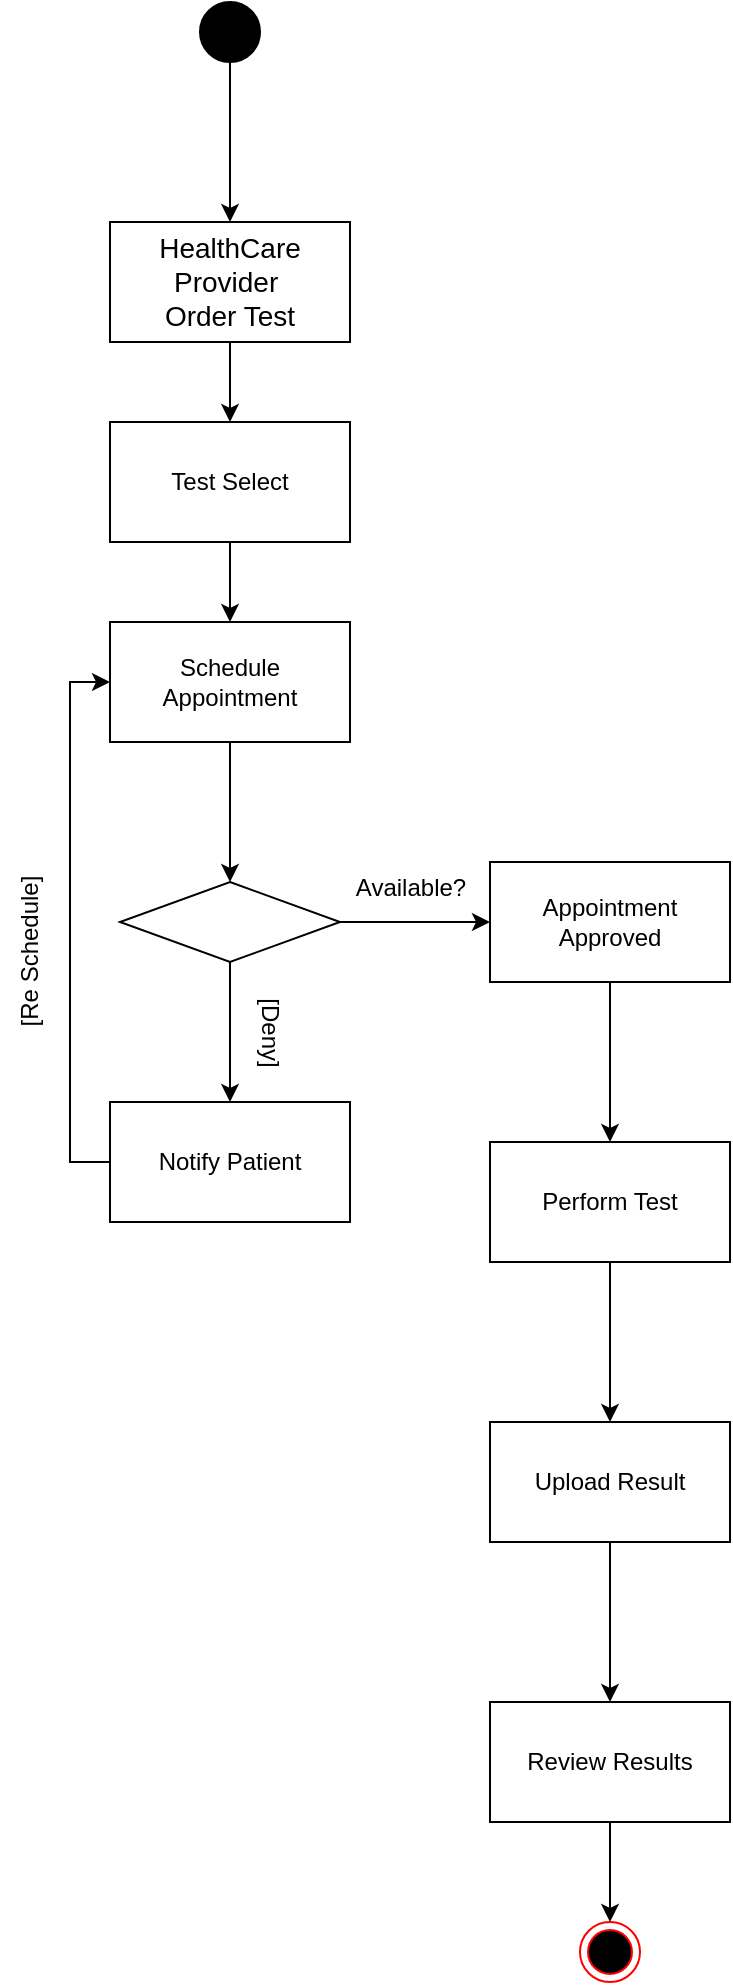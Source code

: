 <mxfile version="24.1.0" type="device">
  <diagram name="Page-1" id="7eSQWJ0iHS3bc-f31Acy">
    <mxGraphModel dx="491" dy="591" grid="1" gridSize="10" guides="1" tooltips="1" connect="1" arrows="1" fold="1" page="1" pageScale="1" pageWidth="850" pageHeight="1100" math="0" shadow="0">
      <root>
        <mxCell id="0" />
        <mxCell id="1" parent="0" />
        <mxCell id="_7xvFGk-__ZxKwtUNPZ5-5" style="edgeStyle=orthogonalEdgeStyle;rounded=0;orthogonalLoop=1;jettySize=auto;html=1;" edge="1" parent="1" source="_7xvFGk-__ZxKwtUNPZ5-1" target="_7xvFGk-__ZxKwtUNPZ5-2">
          <mxGeometry relative="1" as="geometry" />
        </mxCell>
        <mxCell id="_7xvFGk-__ZxKwtUNPZ5-1" value="" style="ellipse;fillColor=strokeColor;html=1;" vertex="1" parent="1">
          <mxGeometry x="515" y="40" width="30" height="30" as="geometry" />
        </mxCell>
        <mxCell id="_7xvFGk-__ZxKwtUNPZ5-4" value="" style="edgeStyle=orthogonalEdgeStyle;rounded=0;orthogonalLoop=1;jettySize=auto;html=1;" edge="1" parent="1" source="_7xvFGk-__ZxKwtUNPZ5-2" target="_7xvFGk-__ZxKwtUNPZ5-3">
          <mxGeometry relative="1" as="geometry" />
        </mxCell>
        <mxCell id="_7xvFGk-__ZxKwtUNPZ5-2" value="&lt;span style=&quot;font-size: 14px;&quot;&gt;HealthCare Provider&amp;nbsp;&lt;/span&gt;&lt;div&gt;&lt;span style=&quot;font-size: 14px;&quot;&gt;Order Test&lt;/span&gt;&lt;/div&gt;" style="rounded=0;whiteSpace=wrap;html=1;" vertex="1" parent="1">
          <mxGeometry x="470" y="150" width="120" height="60" as="geometry" />
        </mxCell>
        <mxCell id="_7xvFGk-__ZxKwtUNPZ5-7" value="" style="edgeStyle=orthogonalEdgeStyle;rounded=0;orthogonalLoop=1;jettySize=auto;html=1;" edge="1" parent="1" source="_7xvFGk-__ZxKwtUNPZ5-3" target="_7xvFGk-__ZxKwtUNPZ5-6">
          <mxGeometry relative="1" as="geometry" />
        </mxCell>
        <mxCell id="_7xvFGk-__ZxKwtUNPZ5-3" value="Test Select" style="whiteSpace=wrap;html=1;rounded=0;" vertex="1" parent="1">
          <mxGeometry x="470" y="250" width="120" height="60" as="geometry" />
        </mxCell>
        <mxCell id="_7xvFGk-__ZxKwtUNPZ5-9" value="" style="edgeStyle=orthogonalEdgeStyle;rounded=0;orthogonalLoop=1;jettySize=auto;html=1;" edge="1" parent="1" source="_7xvFGk-__ZxKwtUNPZ5-6" target="_7xvFGk-__ZxKwtUNPZ5-8">
          <mxGeometry relative="1" as="geometry" />
        </mxCell>
        <mxCell id="_7xvFGk-__ZxKwtUNPZ5-6" value="Schedule Appointment" style="rounded=0;whiteSpace=wrap;html=1;" vertex="1" parent="1">
          <mxGeometry x="470" y="350" width="120" height="60" as="geometry" />
        </mxCell>
        <mxCell id="_7xvFGk-__ZxKwtUNPZ5-11" value="" style="edgeStyle=orthogonalEdgeStyle;rounded=0;orthogonalLoop=1;jettySize=auto;html=1;" edge="1" parent="1" source="_7xvFGk-__ZxKwtUNPZ5-8" target="_7xvFGk-__ZxKwtUNPZ5-10">
          <mxGeometry relative="1" as="geometry" />
        </mxCell>
        <mxCell id="_7xvFGk-__ZxKwtUNPZ5-14" value="" style="edgeStyle=orthogonalEdgeStyle;rounded=0;orthogonalLoop=1;jettySize=auto;html=1;" edge="1" parent="1" source="_7xvFGk-__ZxKwtUNPZ5-8" target="_7xvFGk-__ZxKwtUNPZ5-13">
          <mxGeometry relative="1" as="geometry" />
        </mxCell>
        <mxCell id="_7xvFGk-__ZxKwtUNPZ5-8" value="" style="rhombus;whiteSpace=wrap;html=1;rounded=0;" vertex="1" parent="1">
          <mxGeometry x="475" y="480" width="110" height="40" as="geometry" />
        </mxCell>
        <mxCell id="_7xvFGk-__ZxKwtUNPZ5-17" value="" style="edgeStyle=orthogonalEdgeStyle;rounded=0;orthogonalLoop=1;jettySize=auto;html=1;" edge="1" parent="1" source="_7xvFGk-__ZxKwtUNPZ5-10" target="_7xvFGk-__ZxKwtUNPZ5-16">
          <mxGeometry relative="1" as="geometry" />
        </mxCell>
        <mxCell id="_7xvFGk-__ZxKwtUNPZ5-10" value="Appointment Approved" style="whiteSpace=wrap;html=1;rounded=0;" vertex="1" parent="1">
          <mxGeometry x="660" y="470" width="120" height="60" as="geometry" />
        </mxCell>
        <mxCell id="_7xvFGk-__ZxKwtUNPZ5-12" value="Available?" style="text;html=1;align=center;verticalAlign=middle;resizable=0;points=[];autosize=1;strokeColor=none;fillColor=none;" vertex="1" parent="1">
          <mxGeometry x="580" y="468" width="80" height="30" as="geometry" />
        </mxCell>
        <mxCell id="_7xvFGk-__ZxKwtUNPZ5-24" style="edgeStyle=orthogonalEdgeStyle;rounded=0;orthogonalLoop=1;jettySize=auto;html=1;exitX=0;exitY=0.5;exitDx=0;exitDy=0;entryX=0;entryY=0.5;entryDx=0;entryDy=0;" edge="1" parent="1" source="_7xvFGk-__ZxKwtUNPZ5-13" target="_7xvFGk-__ZxKwtUNPZ5-6">
          <mxGeometry relative="1" as="geometry" />
        </mxCell>
        <mxCell id="_7xvFGk-__ZxKwtUNPZ5-13" value="Notify Patient" style="rounded=0;whiteSpace=wrap;html=1;" vertex="1" parent="1">
          <mxGeometry x="470" y="590" width="120" height="60" as="geometry" />
        </mxCell>
        <mxCell id="_7xvFGk-__ZxKwtUNPZ5-15" value="[Deny]" style="text;html=1;align=center;verticalAlign=middle;resizable=0;points=[];autosize=1;strokeColor=none;fillColor=none;rotation=90;" vertex="1" parent="1">
          <mxGeometry x="520" y="540" width="60" height="30" as="geometry" />
        </mxCell>
        <mxCell id="_7xvFGk-__ZxKwtUNPZ5-19" value="" style="edgeStyle=orthogonalEdgeStyle;rounded=0;orthogonalLoop=1;jettySize=auto;html=1;" edge="1" parent="1" source="_7xvFGk-__ZxKwtUNPZ5-16" target="_7xvFGk-__ZxKwtUNPZ5-18">
          <mxGeometry relative="1" as="geometry" />
        </mxCell>
        <mxCell id="_7xvFGk-__ZxKwtUNPZ5-16" value="Perform Test" style="rounded=0;whiteSpace=wrap;html=1;" vertex="1" parent="1">
          <mxGeometry x="660" y="610" width="120" height="60" as="geometry" />
        </mxCell>
        <mxCell id="_7xvFGk-__ZxKwtUNPZ5-21" value="" style="edgeStyle=orthogonalEdgeStyle;rounded=0;orthogonalLoop=1;jettySize=auto;html=1;" edge="1" parent="1" source="_7xvFGk-__ZxKwtUNPZ5-18" target="_7xvFGk-__ZxKwtUNPZ5-20">
          <mxGeometry relative="1" as="geometry" />
        </mxCell>
        <mxCell id="_7xvFGk-__ZxKwtUNPZ5-18" value="Upload Result" style="whiteSpace=wrap;html=1;rounded=0;" vertex="1" parent="1">
          <mxGeometry x="660" y="750" width="120" height="60" as="geometry" />
        </mxCell>
        <mxCell id="_7xvFGk-__ZxKwtUNPZ5-23" style="edgeStyle=orthogonalEdgeStyle;rounded=0;orthogonalLoop=1;jettySize=auto;html=1;exitX=0.5;exitY=1;exitDx=0;exitDy=0;entryX=0.5;entryY=0;entryDx=0;entryDy=0;" edge="1" parent="1" source="_7xvFGk-__ZxKwtUNPZ5-20" target="_7xvFGk-__ZxKwtUNPZ5-22">
          <mxGeometry relative="1" as="geometry" />
        </mxCell>
        <mxCell id="_7xvFGk-__ZxKwtUNPZ5-20" value="Review Results" style="whiteSpace=wrap;html=1;rounded=0;" vertex="1" parent="1">
          <mxGeometry x="660" y="890" width="120" height="60" as="geometry" />
        </mxCell>
        <mxCell id="_7xvFGk-__ZxKwtUNPZ5-22" value="" style="ellipse;html=1;shape=endState;fillColor=#000000;strokeColor=#ff0000;" vertex="1" parent="1">
          <mxGeometry x="705" y="1000" width="30" height="30" as="geometry" />
        </mxCell>
        <mxCell id="_7xvFGk-__ZxKwtUNPZ5-25" value="[Re Schedule]" style="text;html=1;align=center;verticalAlign=middle;resizable=0;points=[];autosize=1;strokeColor=none;fillColor=none;rotation=-90;" vertex="1" parent="1">
          <mxGeometry x="380" y="500" width="100" height="30" as="geometry" />
        </mxCell>
      </root>
    </mxGraphModel>
  </diagram>
</mxfile>
